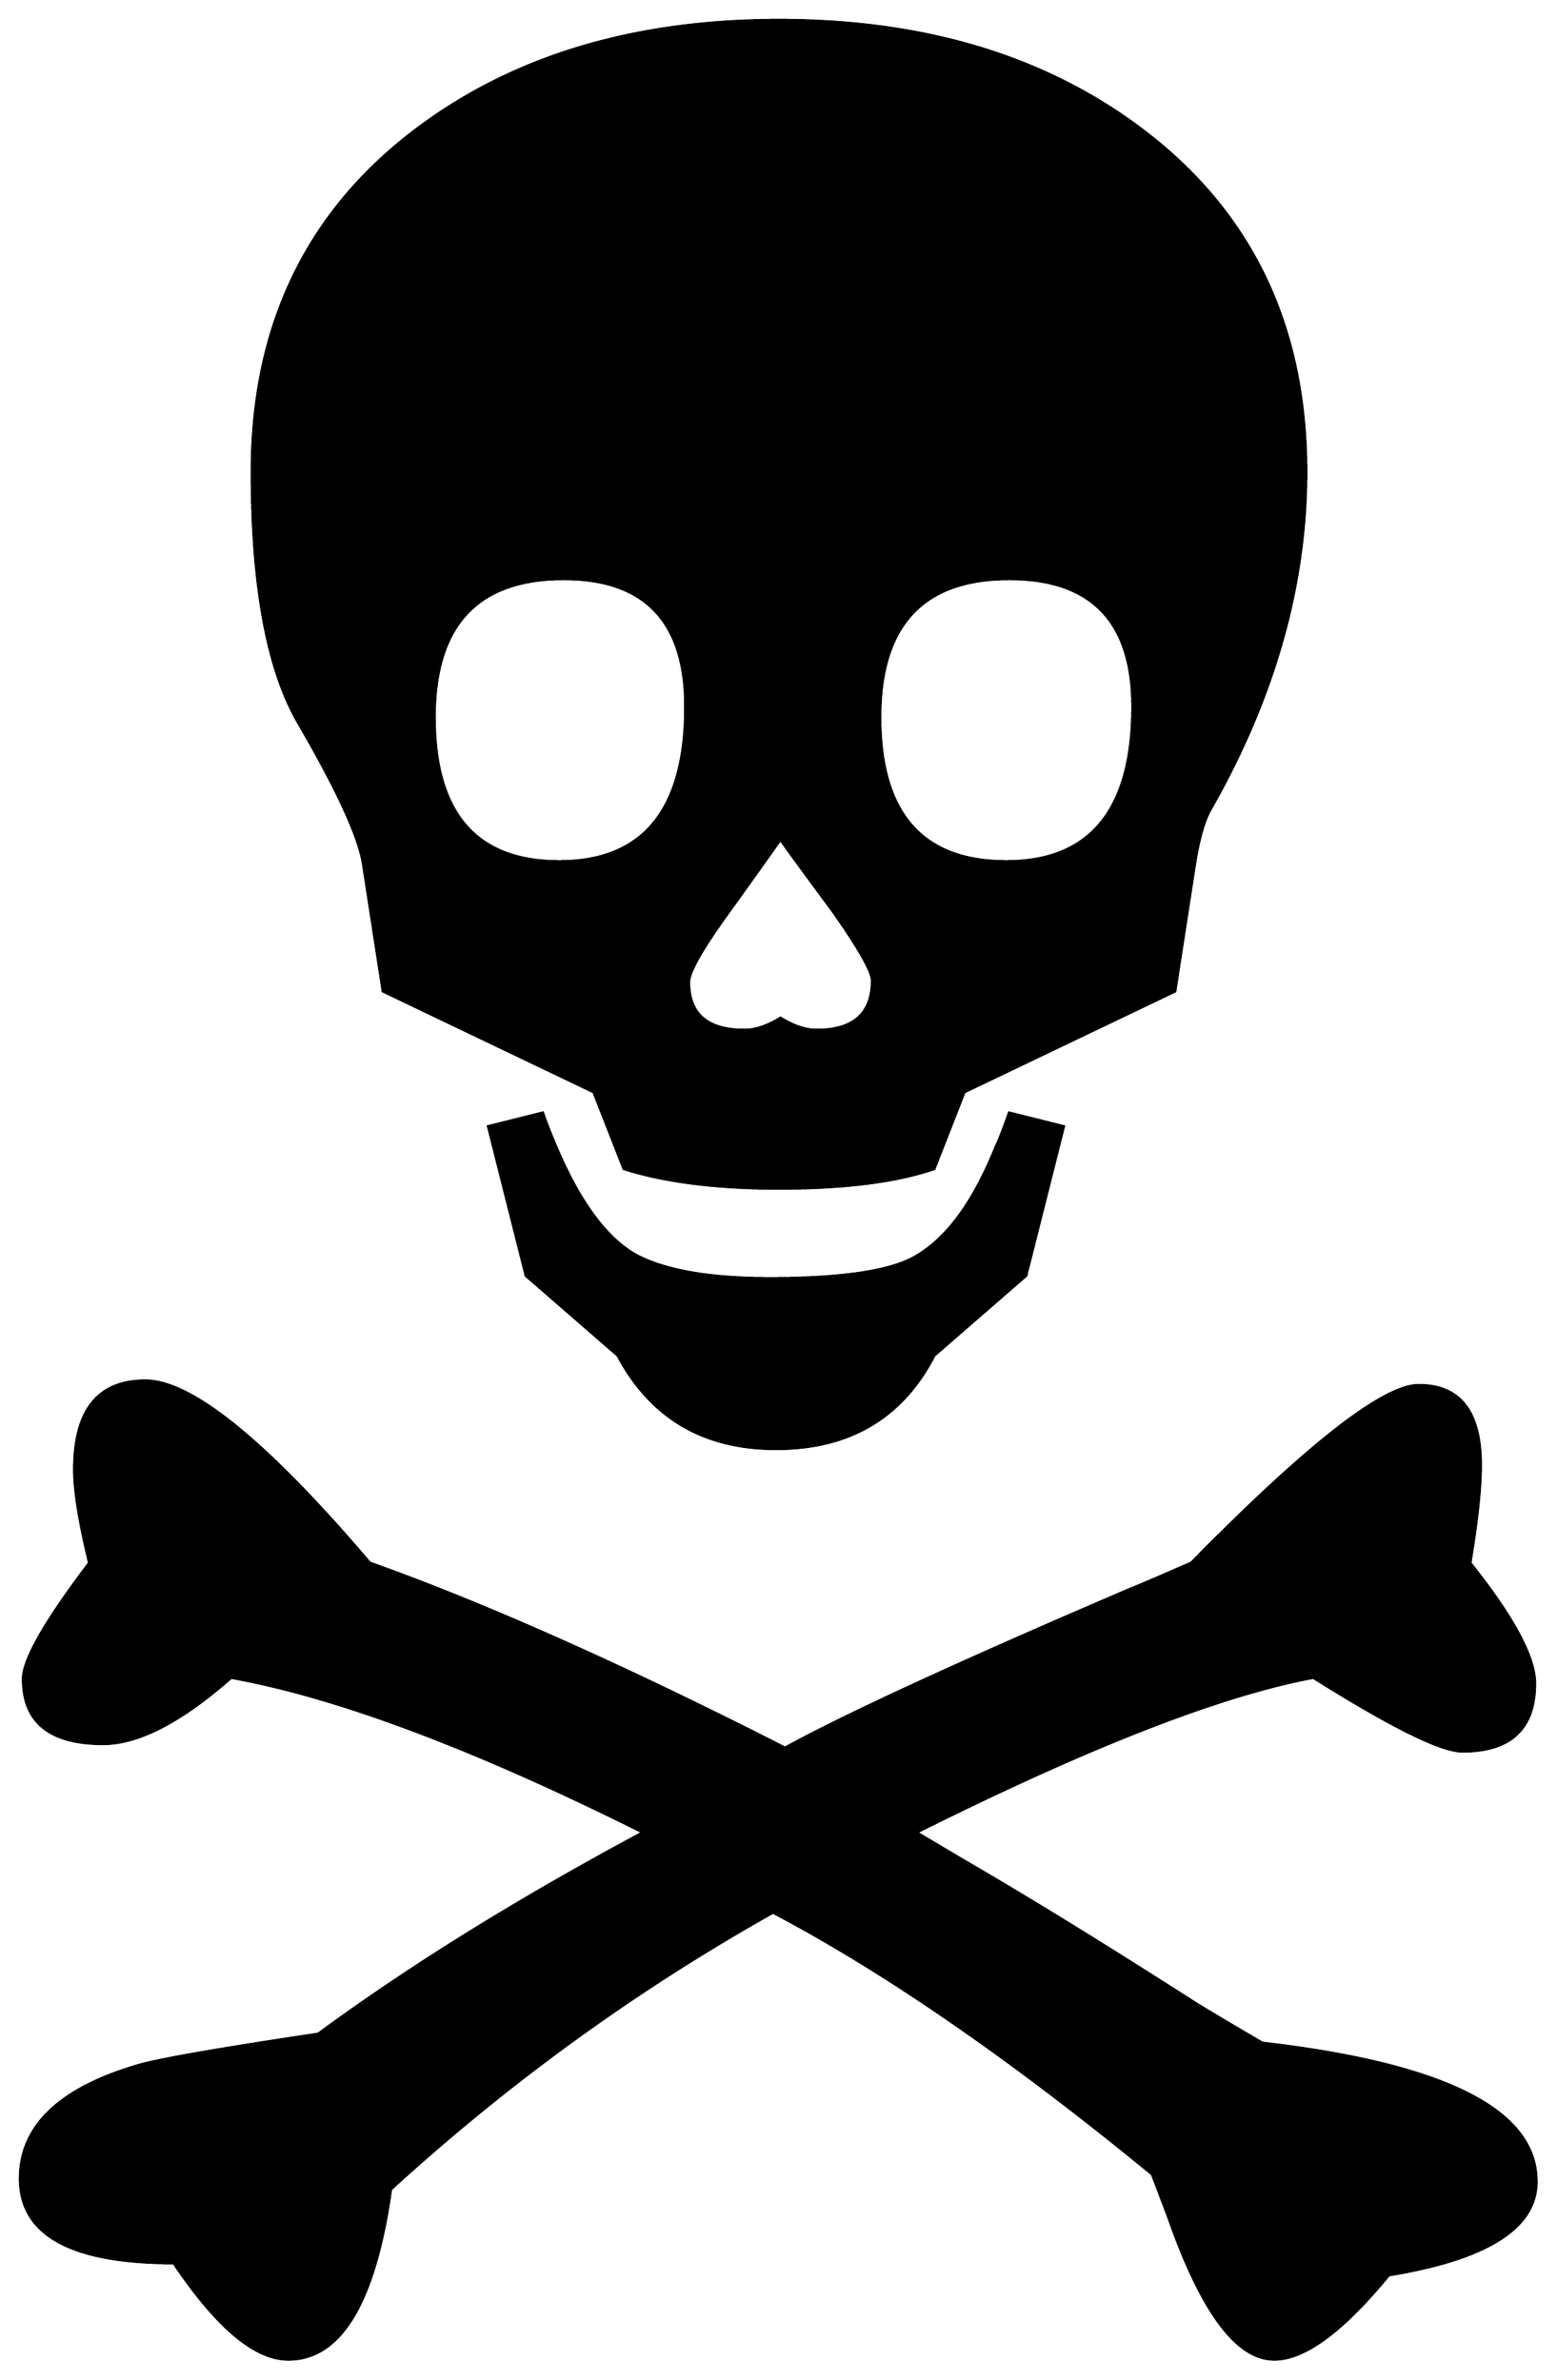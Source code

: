 


\begin{tikzpicture}[y=0.80pt, x=0.80pt, yscale=-1.0, xscale=1.0, inner sep=0pt, outer sep=0pt]
\begin{scope}[shift={(100.0,1864.0)},nonzero rule]
  \path[draw=.,fill=.,line width=1.600pt] (1027.0,-1217.0) ..
    controls (1027.0,-1141.667) and (1005.667,-1066.667) ..
    (963.0,-992.0) .. controls (959.0,-984.667) and (955.667,-972.667)
    .. (953.0,-956.0) -- (940.0,-872.0) -- (800.0,-805.0) --
    (780.0,-754.0) .. controls (754.667,-745.333) and (720.333,-741.0)
    .. (677.0,-741.0) .. controls (635.667,-741.0) and
    (601.333,-745.333) .. (574.0,-754.0) -- (554.0,-805.0) --
    (414.0,-872.0) -- (401.0,-956.0) .. controls (398.333,-974.0)
    and (384.0,-1005.333) .. (358.0,-1050.0) .. controls
    (337.333,-1085.333) and (327.0,-1141.0) .. (327.0,-1217.0) ..
    controls (327.0,-1312.333) and (362.333,-1387.333) ..
    (433.0,-1442.0) .. controls (497.667,-1492.0) and
    (579.0,-1517.0) .. (677.0,-1517.0) .. controls
    (775.0,-1517.0) and (856.333,-1492.0) .. (921.0,-1442.0) ..
    controls (991.667,-1387.333) and (1027.0,-1312.333) ..
    (1027.0,-1217.0) -- cycle(866.0,-782.0) -- (841.0,-683.0) --
    (780.0,-630.0) .. controls (758.667,-588.667) and (723.667,-568.0)
    .. (675.0,-568.0) .. controls (627.0,-568.0) and
    (592.0,-588.667) .. (570.0,-630.0) -- (509.0,-683.0) --
    (484.0,-782.0) -- (520.0,-791.0) .. controls (522.0,-785.0)
    and (525.0,-777.333) .. (529.0,-768.0) .. controls
    (544.333,-732.0) and (561.667,-708.333) .. (581.0,-697.0) ..
    controls (600.333,-686.333) and (630.333,-681.0) .. (671.0,-681.0)
    .. controls (716.333,-681.0) and (747.667,-685.333) ..
    (765.0,-694.0) .. controls (787.0,-705.333) and (805.667,-730.0)
    .. (821.0,-768.0) .. controls (823.0,-772.0) and
    (826.0,-779.667) .. (830.0,-791.0) -- (866.0,-782.0) --
    cycle(1180.0,-81.0) .. controls (1180.0,-50.333) and
    (1147.333,-29.667) .. (1082.0,-19.0) .. controls (1051.333,18.333)
    and (1026.0,37.0) .. (1006.0,37.0) .. controls (981.333,37.0)
    and (958.0,5.667) .. (936.0,-57.0) .. controls (934.0,-62.333)
    and (930.333,-72.0) .. (925.0,-86.0) .. controls
    (831.667,-162.667) and (747.667,-220.667) .. (673.0,-260.0) ..
    controls (581.667,-208.667) and (497.0,-147.333) .. (419.0,-76.0)
    .. controls (408.333,-0.667) and (385.667,37.0) .. (351.0,37.0) ..
    controls (329.0,37.0) and (303.667,15.667) .. (275.0,-27.0) ..
    controls (207.0,-27.0) and (173.0,-45.667) .. (173.0,-83.0) ..
    controls (173.0,-117.667) and (199.0,-142.667) .. (251.0,-158.0)
    .. controls (264.333,-162.0) and (304.333,-169.0) ..
    (371.0,-179.0) .. controls (431.667,-223.667) and (503.667,-268.333)
    .. (587.0,-313.0) .. controls (475.0,-369.0) and
    (383.667,-403.333) .. (313.0,-416.0) .. controls (279.667,-386.667)
    and (251.333,-372.0) .. (228.0,-372.0) .. controls
    (192.667,-372.0) and (175.0,-386.333) .. (175.0,-415.0) ..
    controls (175.0,-427.667) and (189.667,-453.333) .. (219.0,-492.0)
    .. controls (212.333,-519.333) and (209.0,-540.0) ..
    (209.0,-554.0) .. controls (209.0,-593.333) and (224.667,-613.0)
    .. (256.0,-613.0) .. controls (286.667,-613.0) and
    (336.333,-572.667) .. (405.0,-492.0) .. controls (481.667,-464.667)
    and (573.667,-423.667) .. (681.0,-369.0) .. controls
    (721.0,-391.0) and (797.0,-426.0) .. (909.0,-474.0) ..
    controls (915.667,-476.667) and (929.667,-482.667) .. (951.0,-492.0)
    .. controls (1028.333,-570.667) and (1078.667,-610.0) ..
    (1102.0,-610.0) .. controls (1129.333,-610.0) and
    (1143.0,-592.333) .. (1143.0,-557.0) .. controls
    (1143.0,-541.667) and (1140.667,-520.0) .. (1136.0,-492.0) ..
    controls (1164.667,-456.0) and (1179.0,-429.333) ..
    (1179.0,-412.0) .. controls (1179.0,-382.0) and
    (1163.0,-367.0) .. (1131.0,-367.0) .. controls
    (1117.0,-367.0) and (1084.0,-383.333) .. (1032.0,-416.0) ..
    controls (970.667,-404.667) and (882.667,-370.333) .. (768.0,-313.0)
    -- (800.0,-294.0) .. controls (841.333,-270.0) and
    (890.667,-239.667) .. (948.0,-203.0) .. controls (954.0,-199.0)
    and (970.667,-189.0) .. (998.0,-173.0) .. controls
    (1119.333,-159.0) and (1180.0,-128.333) .. (1180.0,-81.0) --
    cycle(912.0,-1061.0) .. controls (912.0,-1117.667) and
    (884.667,-1146.0) .. (830.0,-1146.0) .. controls
    (772.667,-1146.0) and (744.0,-1115.333) .. (744.0,-1054.0) ..
    controls (744.0,-990.0) and (772.0,-958.0) .. (828.0,-958.0)
    .. controls (884.0,-958.0) and (912.0,-992.333) ..
    (912.0,-1061.0) -- cycle(739.0,-879.0) .. controls
    (739.0,-885.0) and (730.333,-900.333) .. (713.0,-925.0) ..
    controls (690.333,-955.667) and (678.667,-971.667) .. (678.0,-973.0)
    .. controls (666.667,-957.0) and (655.0,-940.667) ..
    (643.0,-924.0) .. controls (625.667,-900.0) and (617.0,-884.667)
    .. (617.0,-878.0) .. controls (617.0,-856.667) and
    (629.333,-846.0) .. (654.0,-846.0) .. controls (661.333,-846.0)
    and (669.333,-848.667) .. (678.0,-854.0) .. controls
    (686.667,-848.667) and (694.667,-846.0) .. (702.0,-846.0) ..
    controls (726.667,-846.0) and (739.0,-857.0) .. (739.0,-879.0)
    -- cycle(615.0,-1061.0) .. controls (615.0,-1117.667) and
    (588.0,-1146.0) .. (534.0,-1146.0) .. controls
    (476.667,-1146.0) and (448.0,-1115.333) .. (448.0,-1054.0) ..
    controls (448.0,-990.0) and (475.667,-958.0) .. (531.0,-958.0)
    .. controls (587.0,-958.0) and (615.0,-992.333) ..
    (615.0,-1061.0) -- cycle;
\end{scope}

\end{tikzpicture}

